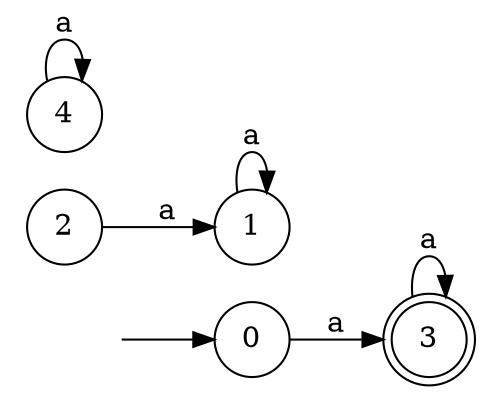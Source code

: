 digraph {
  rankdir=LR;
  0 [label="0", shape = circle];
  0 -> 3 [label="a"];
  1 [label="1", shape = circle];
  1 -> 1 [label="a"];
  2 [label="2", shape = circle];
  2 -> 1 [label="a"];
  3 [label="3", shape = doublecircle];
  3 -> 3 [label="a"];
  4 [label="4", shape = circle];
  4 -> 4 [label="a"];
  5 [label="", shape = plaintext];
  5 -> 0 [label=""];
}
